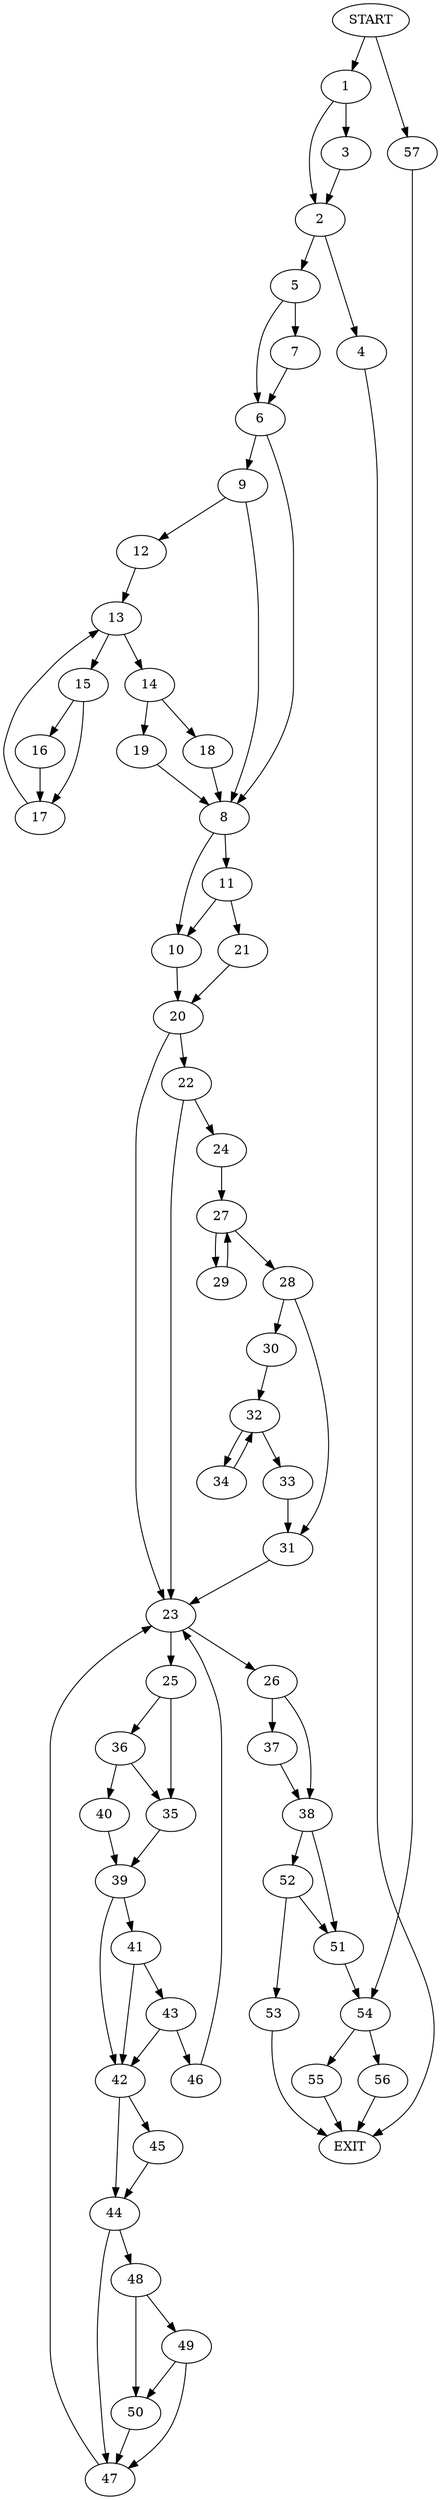 digraph {
0 [label="START"]
58 [label="EXIT"]
0 -> 1
1 -> 2
1 -> 3
3 -> 2
2 -> 4
2 -> 5
5 -> 6
5 -> 7
4 -> 58
7 -> 6
6 -> 8
6 -> 9
8 -> 10
8 -> 11
9 -> 12
9 -> 8
12 -> 13
13 -> 14
13 -> 15
15 -> 16
15 -> 17
14 -> 18
14 -> 19
17 -> 13
16 -> 17
18 -> 8
19 -> 8
10 -> 20
11 -> 10
11 -> 21
21 -> 20
20 -> 22
20 -> 23
22 -> 24
22 -> 23
23 -> 25
23 -> 26
24 -> 27
27 -> 28
27 -> 29
29 -> 27
28 -> 30
28 -> 31
30 -> 32
31 -> 23
32 -> 33
32 -> 34
34 -> 32
33 -> 31
25 -> 35
25 -> 36
26 -> 37
26 -> 38
35 -> 39
36 -> 35
36 -> 40
40 -> 39
39 -> 41
39 -> 42
41 -> 43
41 -> 42
42 -> 44
42 -> 45
43 -> 46
43 -> 42
46 -> 23
45 -> 44
44 -> 47
44 -> 48
48 -> 49
48 -> 50
47 -> 23
50 -> 47
49 -> 47
49 -> 50
37 -> 38
38 -> 51
38 -> 52
52 -> 51
52 -> 53
51 -> 54
53 -> 58
54 -> 55
54 -> 56
55 -> 58
0 -> 57
57 -> 54
56 -> 58
}
